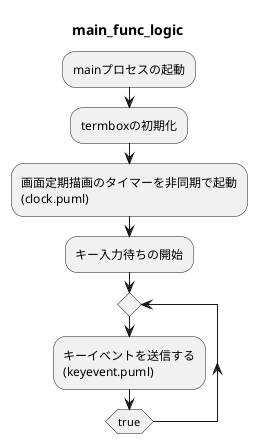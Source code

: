 @startuml

title main_func_logic

:mainプロセスの起動;
:termboxの初期化;
:画面定期描画のタイマーを非同期で起動
(clock.puml);
:キー入力待ちの開始;
repeat
    :キーイベントを送信する
    (keyevent.puml);
repeat while (true)

@enduml